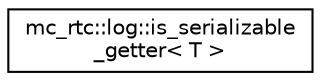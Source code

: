 digraph "Graphical Class Hierarchy"
{
 // INTERACTIVE_SVG=YES
  edge [fontname="Helvetica",fontsize="10",labelfontname="Helvetica",labelfontsize="10"];
  node [fontname="Helvetica",fontsize="10",shape=record];
  rankdir="LR";
  Node0 [label="mc_rtc::log::is_serializable\l_getter\< T \>",height=0.2,width=0.4,color="black", fillcolor="white", style="filled",URL="$structmc__rtc_1_1log_1_1is__serializable__getter.html"];
}
